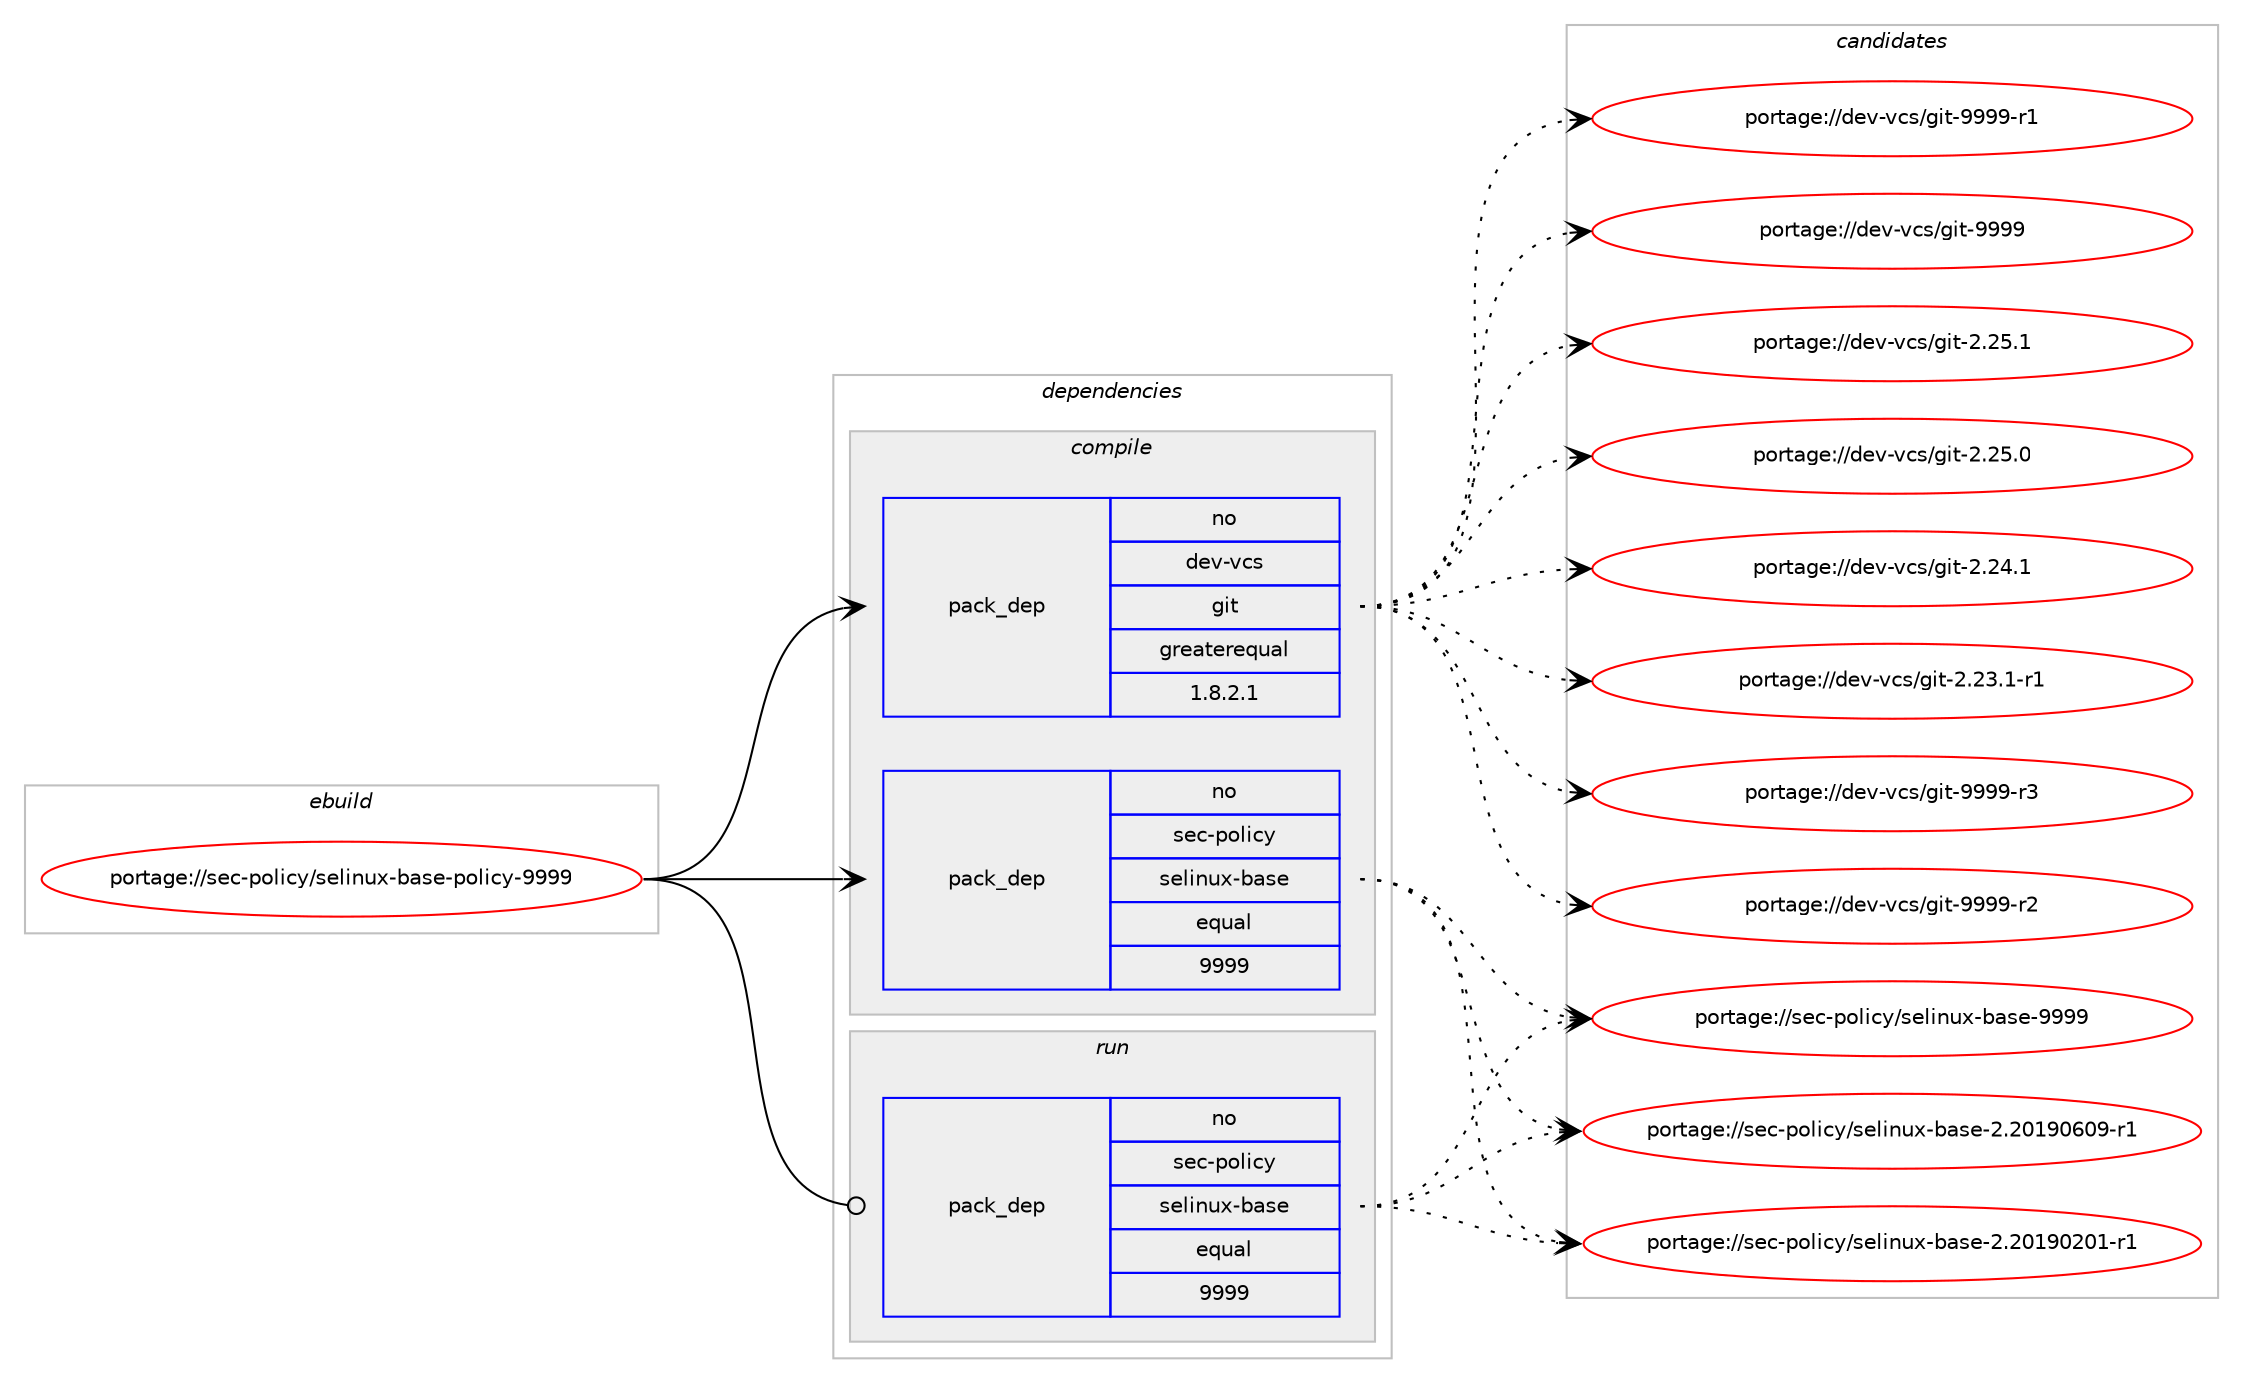 digraph prolog {

# *************
# Graph options
# *************

newrank=true;
concentrate=true;
compound=true;
graph [rankdir=LR,fontname=Helvetica,fontsize=10,ranksep=1.5];#, ranksep=2.5, nodesep=0.2];
edge  [arrowhead=vee];
node  [fontname=Helvetica,fontsize=10];

# **********
# The ebuild
# **********

subgraph cluster_leftcol {
color=gray;
rank=same;
label=<<i>ebuild</i>>;
id [label="portage://sec-policy/selinux-base-policy-9999", color=red, width=4, href="../sec-policy/selinux-base-policy-9999.svg"];
}

# ****************
# The dependencies
# ****************

subgraph cluster_midcol {
color=gray;
label=<<i>dependencies</i>>;
subgraph cluster_compile {
fillcolor="#eeeeee";
style=filled;
label=<<i>compile</i>>;
subgraph pack33215 {
dependency42993 [label=<<TABLE BORDER="0" CELLBORDER="1" CELLSPACING="0" CELLPADDING="4" WIDTH="220"><TR><TD ROWSPAN="6" CELLPADDING="30">pack_dep</TD></TR><TR><TD WIDTH="110">no</TD></TR><TR><TD>dev-vcs</TD></TR><TR><TD>git</TD></TR><TR><TD>greaterequal</TD></TR><TR><TD>1.8.2.1</TD></TR></TABLE>>, shape=none, color=blue];
}
id:e -> dependency42993:w [weight=20,style="solid",arrowhead="vee"];
subgraph pack33216 {
dependency42994 [label=<<TABLE BORDER="0" CELLBORDER="1" CELLSPACING="0" CELLPADDING="4" WIDTH="220"><TR><TD ROWSPAN="6" CELLPADDING="30">pack_dep</TD></TR><TR><TD WIDTH="110">no</TD></TR><TR><TD>sec-policy</TD></TR><TR><TD>selinux-base</TD></TR><TR><TD>equal</TD></TR><TR><TD>9999</TD></TR></TABLE>>, shape=none, color=blue];
}
id:e -> dependency42994:w [weight=20,style="solid",arrowhead="vee"];
}
subgraph cluster_compileandrun {
fillcolor="#eeeeee";
style=filled;
label=<<i>compile and run</i>>;
}
subgraph cluster_run {
fillcolor="#eeeeee";
style=filled;
label=<<i>run</i>>;
subgraph pack33217 {
dependency42995 [label=<<TABLE BORDER="0" CELLBORDER="1" CELLSPACING="0" CELLPADDING="4" WIDTH="220"><TR><TD ROWSPAN="6" CELLPADDING="30">pack_dep</TD></TR><TR><TD WIDTH="110">no</TD></TR><TR><TD>sec-policy</TD></TR><TR><TD>selinux-base</TD></TR><TR><TD>equal</TD></TR><TR><TD>9999</TD></TR></TABLE>>, shape=none, color=blue];
}
id:e -> dependency42995:w [weight=20,style="solid",arrowhead="odot"];
}
}

# **************
# The candidates
# **************

subgraph cluster_choices {
rank=same;
color=gray;
label=<<i>candidates</i>>;

subgraph choice33215 {
color=black;
nodesep=1;
choice10010111845118991154710310511645575757574511451 [label="portage://dev-vcs/git-9999-r3", color=red, width=4,href="../dev-vcs/git-9999-r3.svg"];
choice10010111845118991154710310511645575757574511450 [label="portage://dev-vcs/git-9999-r2", color=red, width=4,href="../dev-vcs/git-9999-r2.svg"];
choice10010111845118991154710310511645575757574511449 [label="portage://dev-vcs/git-9999-r1", color=red, width=4,href="../dev-vcs/git-9999-r1.svg"];
choice1001011184511899115471031051164557575757 [label="portage://dev-vcs/git-9999", color=red, width=4,href="../dev-vcs/git-9999.svg"];
choice10010111845118991154710310511645504650534649 [label="portage://dev-vcs/git-2.25.1", color=red, width=4,href="../dev-vcs/git-2.25.1.svg"];
choice10010111845118991154710310511645504650534648 [label="portage://dev-vcs/git-2.25.0", color=red, width=4,href="../dev-vcs/git-2.25.0.svg"];
choice10010111845118991154710310511645504650524649 [label="portage://dev-vcs/git-2.24.1", color=red, width=4,href="../dev-vcs/git-2.24.1.svg"];
choice100101118451189911547103105116455046505146494511449 [label="portage://dev-vcs/git-2.23.1-r1", color=red, width=4,href="../dev-vcs/git-2.23.1-r1.svg"];
dependency42993:e -> choice10010111845118991154710310511645575757574511451:w [style=dotted,weight="100"];
dependency42993:e -> choice10010111845118991154710310511645575757574511450:w [style=dotted,weight="100"];
dependency42993:e -> choice10010111845118991154710310511645575757574511449:w [style=dotted,weight="100"];
dependency42993:e -> choice1001011184511899115471031051164557575757:w [style=dotted,weight="100"];
dependency42993:e -> choice10010111845118991154710310511645504650534649:w [style=dotted,weight="100"];
dependency42993:e -> choice10010111845118991154710310511645504650534648:w [style=dotted,weight="100"];
dependency42993:e -> choice10010111845118991154710310511645504650524649:w [style=dotted,weight="100"];
dependency42993:e -> choice100101118451189911547103105116455046505146494511449:w [style=dotted,weight="100"];
}
subgraph choice33216 {
color=black;
nodesep=1;
choice115101994511211110810599121471151011081051101171204598971151014557575757 [label="portage://sec-policy/selinux-base-9999", color=red, width=4,href="../sec-policy/selinux-base-9999.svg"];
choice1151019945112111108105991214711510110810511011712045989711510145504650484957485448574511449 [label="portage://sec-policy/selinux-base-2.20190609-r1", color=red, width=4,href="../sec-policy/selinux-base-2.20190609-r1.svg"];
choice1151019945112111108105991214711510110810511011712045989711510145504650484957485048494511449 [label="portage://sec-policy/selinux-base-2.20190201-r1", color=red, width=4,href="../sec-policy/selinux-base-2.20190201-r1.svg"];
dependency42994:e -> choice115101994511211110810599121471151011081051101171204598971151014557575757:w [style=dotted,weight="100"];
dependency42994:e -> choice1151019945112111108105991214711510110810511011712045989711510145504650484957485448574511449:w [style=dotted,weight="100"];
dependency42994:e -> choice1151019945112111108105991214711510110810511011712045989711510145504650484957485048494511449:w [style=dotted,weight="100"];
}
subgraph choice33217 {
color=black;
nodesep=1;
choice115101994511211110810599121471151011081051101171204598971151014557575757 [label="portage://sec-policy/selinux-base-9999", color=red, width=4,href="../sec-policy/selinux-base-9999.svg"];
choice1151019945112111108105991214711510110810511011712045989711510145504650484957485448574511449 [label="portage://sec-policy/selinux-base-2.20190609-r1", color=red, width=4,href="../sec-policy/selinux-base-2.20190609-r1.svg"];
choice1151019945112111108105991214711510110810511011712045989711510145504650484957485048494511449 [label="portage://sec-policy/selinux-base-2.20190201-r1", color=red, width=4,href="../sec-policy/selinux-base-2.20190201-r1.svg"];
dependency42995:e -> choice115101994511211110810599121471151011081051101171204598971151014557575757:w [style=dotted,weight="100"];
dependency42995:e -> choice1151019945112111108105991214711510110810511011712045989711510145504650484957485448574511449:w [style=dotted,weight="100"];
dependency42995:e -> choice1151019945112111108105991214711510110810511011712045989711510145504650484957485048494511449:w [style=dotted,weight="100"];
}
}

}
